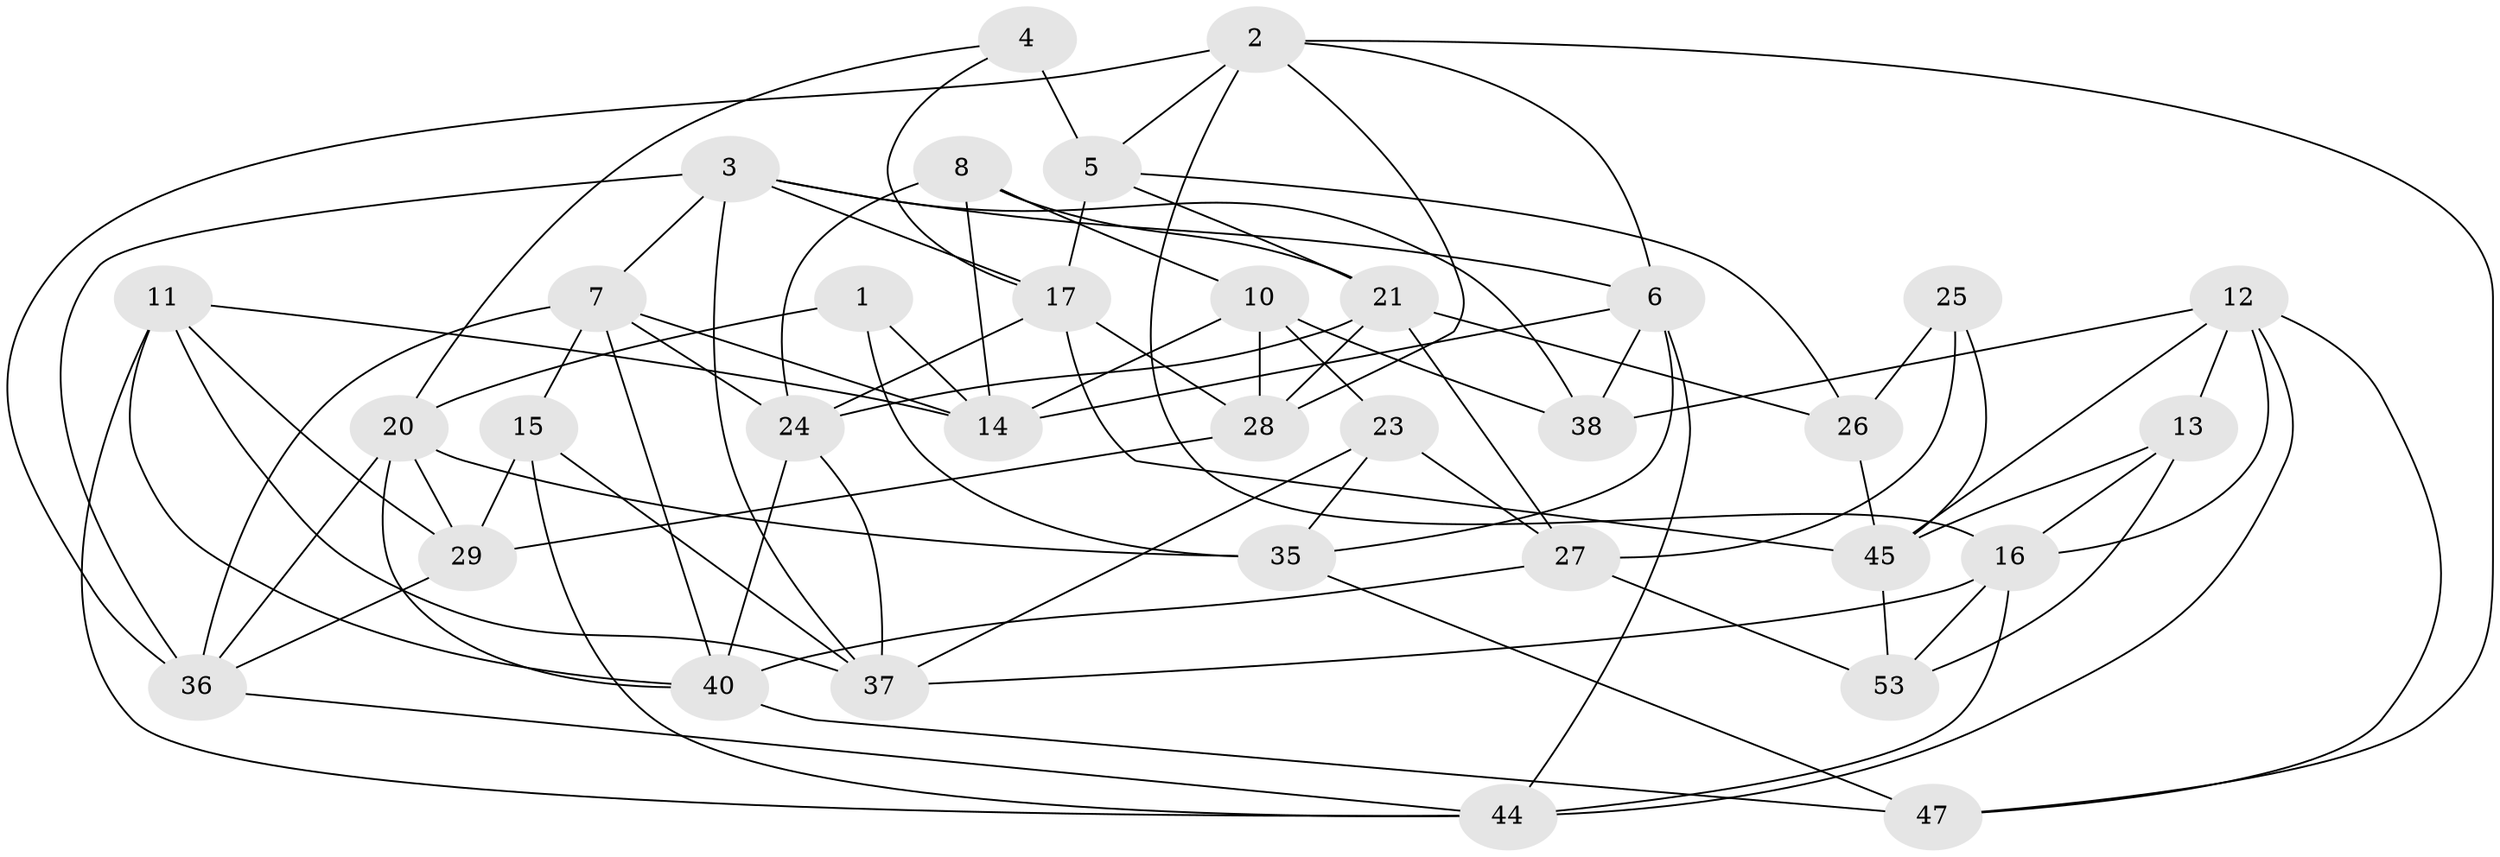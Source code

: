// original degree distribution, {4: 1.0}
// Generated by graph-tools (version 1.1) at 2025/42/03/06/25 10:42:22]
// undirected, 34 vertices, 86 edges
graph export_dot {
graph [start="1"]
  node [color=gray90,style=filled];
  1;
  2 [super="+32"];
  3 [super="+55"];
  4;
  5 [super="+22"];
  6 [super="+9"];
  7 [super="+18"];
  8;
  10 [super="+52"];
  11 [super="+57"];
  12 [super="+19"];
  13;
  14 [super="+33"];
  15;
  16 [super="+50"];
  17 [super="+34"];
  20 [super="+39"];
  21 [super="+41"];
  23;
  24 [super="+54"];
  25;
  26;
  27 [super="+30"];
  28 [super="+51"];
  29 [super="+31"];
  35 [super="+49"];
  36 [super="+43"];
  37 [super="+42"];
  38;
  40 [super="+56"];
  44 [super="+48"];
  45 [super="+46"];
  47;
  53;
  1 -- 20;
  1 -- 35 [weight=2];
  1 -- 14;
  2 -- 47;
  2 -- 6;
  2 -- 5;
  2 -- 16;
  2 -- 36;
  2 -- 28;
  3 -- 38;
  3 -- 7;
  3 -- 37;
  3 -- 17;
  3 -- 36;
  3 -- 6;
  4 -- 5 [weight=2];
  4 -- 17;
  4 -- 20;
  5 -- 26;
  5 -- 17;
  5 -- 21;
  6 -- 38;
  6 -- 14;
  6 -- 35;
  6 -- 44;
  7 -- 24;
  7 -- 14;
  7 -- 36;
  7 -- 15;
  7 -- 40;
  8 -- 10;
  8 -- 14;
  8 -- 24;
  8 -- 21;
  10 -- 23;
  10 -- 28 [weight=2];
  10 -- 38;
  10 -- 14;
  11 -- 29 [weight=2];
  11 -- 44;
  11 -- 40;
  11 -- 14;
  11 -- 37;
  12 -- 44;
  12 -- 16;
  12 -- 13;
  12 -- 38;
  12 -- 47;
  12 -- 45;
  13 -- 53;
  13 -- 45;
  13 -- 16;
  15 -- 37;
  15 -- 29;
  15 -- 44;
  16 -- 53;
  16 -- 44;
  16 -- 37;
  17 -- 24;
  17 -- 45;
  17 -- 28;
  20 -- 29;
  20 -- 40;
  20 -- 35;
  20 -- 36;
  21 -- 26;
  21 -- 28;
  21 -- 27;
  21 -- 24;
  23 -- 35;
  23 -- 37;
  23 -- 27;
  24 -- 37;
  24 -- 40;
  25 -- 26;
  25 -- 45;
  25 -- 27 [weight=2];
  26 -- 45;
  27 -- 53;
  27 -- 40;
  28 -- 29;
  29 -- 36;
  35 -- 47;
  36 -- 44;
  40 -- 47;
  45 -- 53;
}
